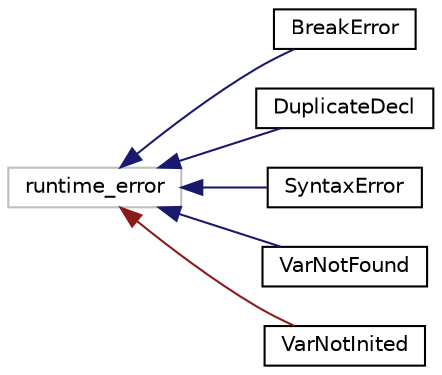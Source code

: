digraph "Graphical Class Hierarchy"
{
  edge [fontname="Helvetica",fontsize="10",labelfontname="Helvetica",labelfontsize="10"];
  node [fontname="Helvetica",fontsize="10",shape=record];
  rankdir="LR";
  Node5 [label="runtime_error",height=0.2,width=0.4,color="grey75", fillcolor="white", style="filled"];
  Node5 -> Node0 [dir="back",color="midnightblue",fontsize="10",style="solid",fontname="Helvetica"];
  Node0 [label="BreakError",height=0.2,width=0.4,color="black", fillcolor="white", style="filled",URL="$class_break_error.html",tooltip="Break类 "];
  Node5 -> Node7 [dir="back",color="midnightblue",fontsize="10",style="solid",fontname="Helvetica"];
  Node7 [label="DuplicateDecl",height=0.2,width=0.4,color="black", fillcolor="white", style="filled",URL="$class_duplicate_decl.html",tooltip="DuplicateDecl类 "];
  Node5 -> Node8 [dir="back",color="midnightblue",fontsize="10",style="solid",fontname="Helvetica"];
  Node8 [label="SyntaxError",height=0.2,width=0.4,color="black", fillcolor="white", style="filled",URL="$class_syntax_error.html",tooltip="语法错误类 "];
  Node5 -> Node9 [dir="back",color="midnightblue",fontsize="10",style="solid",fontname="Helvetica"];
  Node9 [label="VarNotFound",height=0.2,width=0.4,color="black", fillcolor="white", style="filled",URL="$class_var_not_found.html",tooltip="VarNotFound类 "];
  Node5 -> Node10 [dir="back",color="firebrick4",fontsize="10",style="solid",fontname="Helvetica"];
  Node10 [label="VarNotInited",height=0.2,width=0.4,color="black", fillcolor="white", style="filled",URL="$class_var_not_inited.html",tooltip="VarNotInited类 "];
}
